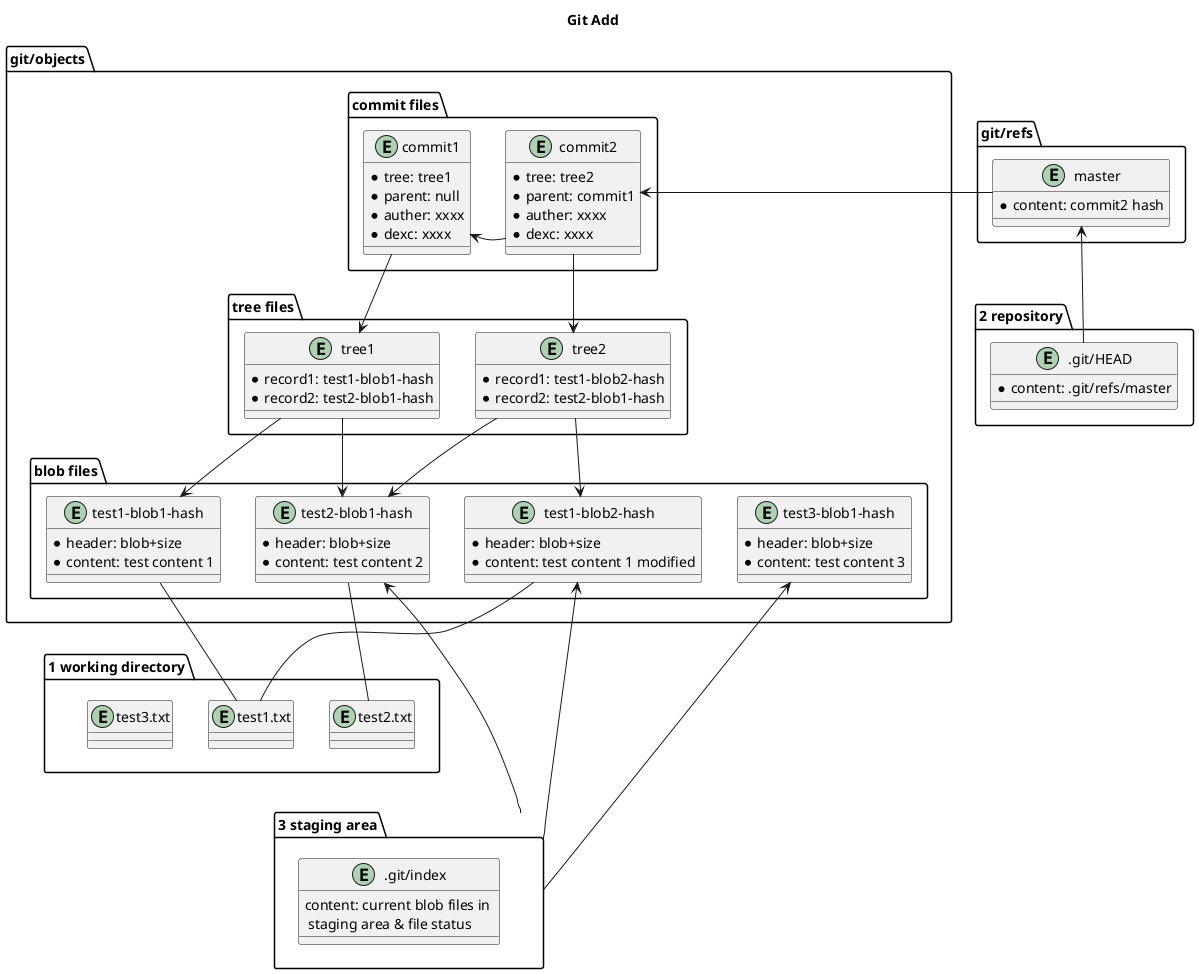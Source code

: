 @startuml china online basic resource

title Git Add

package "1 working directory" as workingdirectory {
  entity "test1.txt" as test1 {
  }

  entity "test2.txt" as test2 {
  }

  entity "test3.txt" as test3 {
  }
}

package "2 repository" {

  package ".git/refs" {
    entity "master" as master {
      *content: commit2 hash
    }
  }

  package ".git/objects" {
    package "blob files" as blob {

      entity "test1-blob1-hash" as test1blob1 {
        *header: blob+size
        *content: test content 1
      }

      entity "test1-blob2-hash" as test1blob2 {
        *header: blob+size
        *content: test content 1 modified
      }

      entity "test2-blob1-hash" as test2blob1 {
        *header: blob+size
        *content: test content 2
      }
      entity "test3-blob1-hash" as test3blob1 {
        *header: blob+size
        *content: test content 3
      }
    }

    package "tree files" {
      entity "tree1" as tree1 {
        *record1: test1-blob1-hash
        *record2: test2-blob1-hash
      }
      entity "tree2" as tree2 {
        *record1: test1-blob2-hash
        *record2: test2-blob1-hash
      }
    }

    package "commit files" {
      entity "commit1" as commit1 {
        *tree: tree1
        *parent: null
        *auther: xxxx
        *dexc: xxxx
      }
      entity "commit2" as commit2 {
        *tree: tree2
        *parent: commit1
        *auther: xxxx
        *dexc: xxxx
      }
    }
  }

  entity ".git/HEAD" as head {
    *content: .git/refs/master
  }
}

package "3 staging area" as staging {
  entity ".git/index" as index {
    content: current blob files in \n staging area & file status
  }

}

test1blob1 -- test1
test1blob2 -- test1
test2blob1 -- test2

tree1 --> test1blob1
tree1 --> test2blob1

tree2 --> test1blob2
tree2 --> test2blob1

commit1 --> tree1
commit2 --> tree2

commit1 <-- commit2
commit1 -[hidden]right-> commit2

master --> commit2
master -[hidden]left-> commit2

head --up> master

index --[hidden]up workingdirectory
test3blob1 <-- staging
test2blob1 <-- staging
test1blob2 <-- staging

@enduml